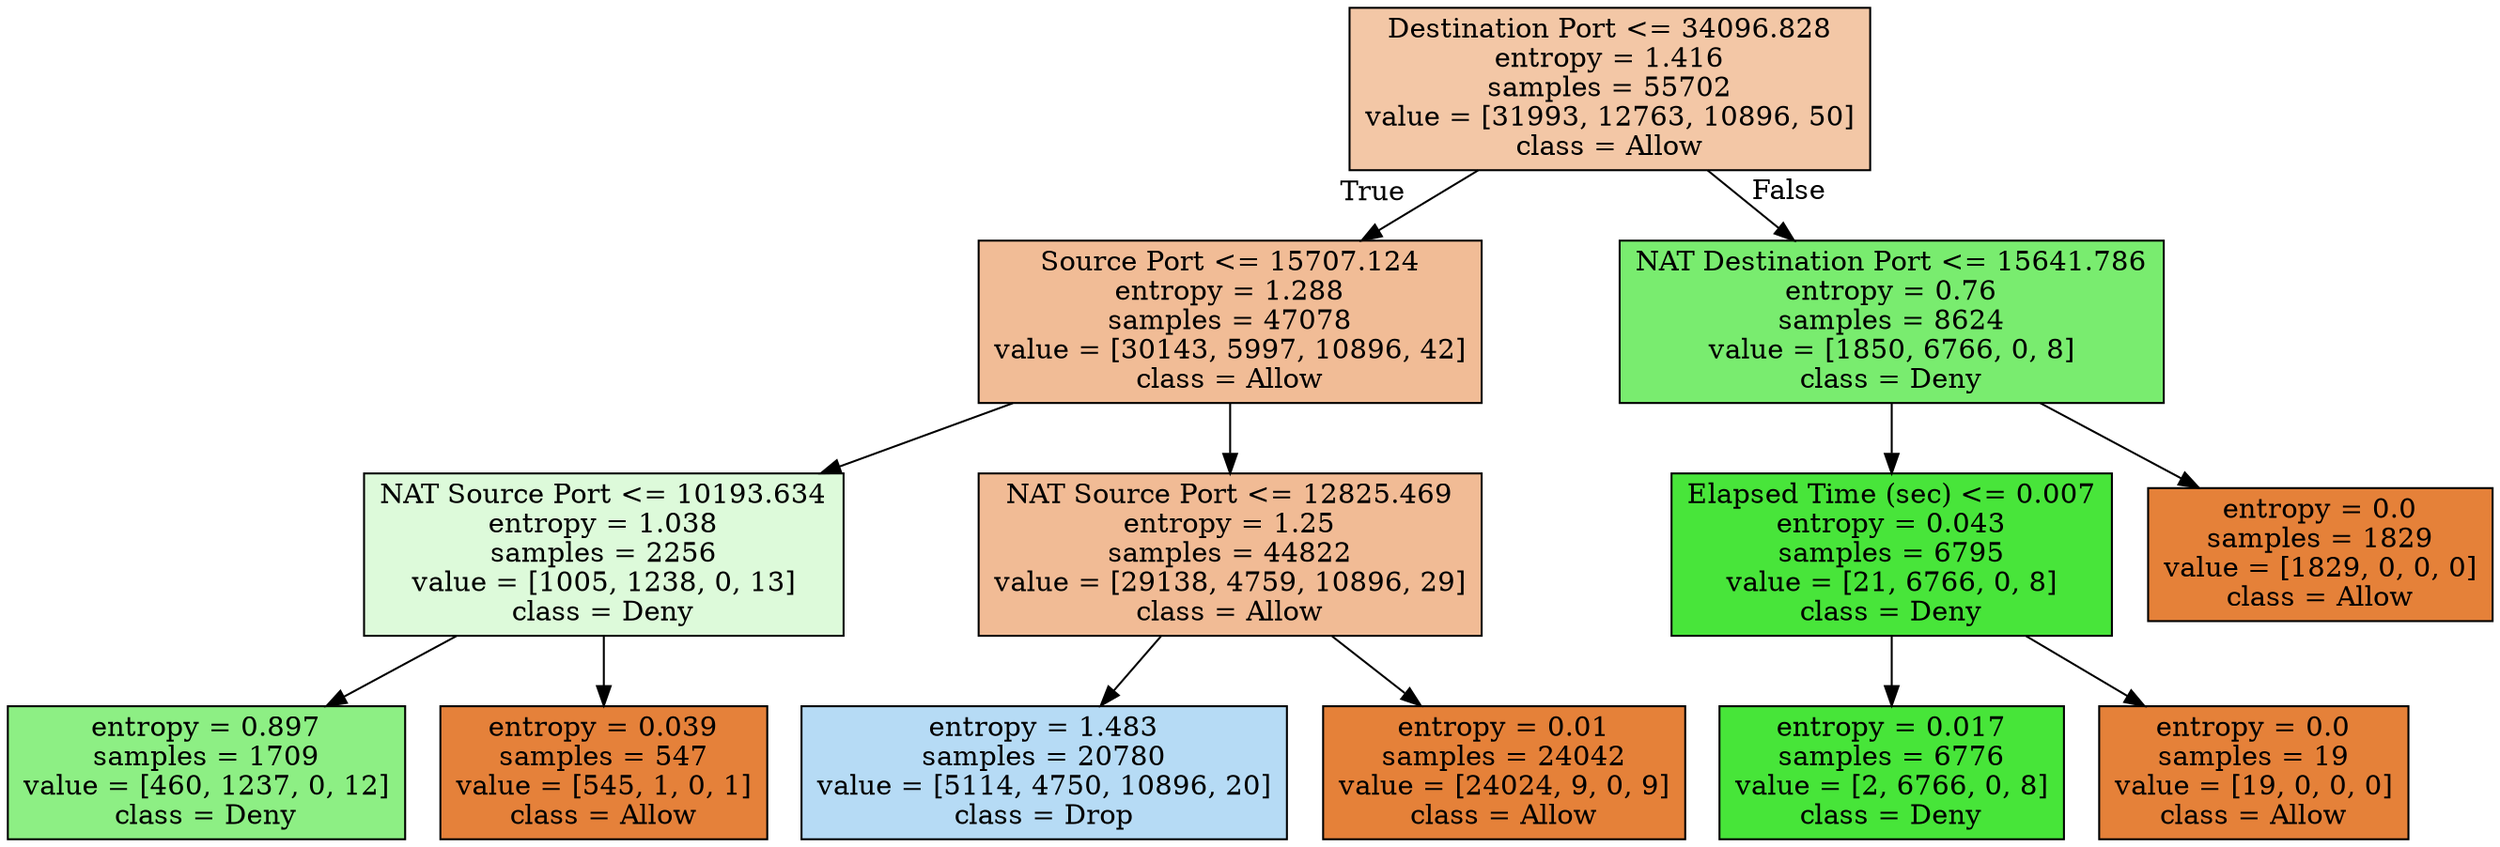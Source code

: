digraph Tree {
node [shape=box, style="filled", color="black"] ;
0 [label="Destination Port <= 34096.828\nentropy = 1.416\nsamples = 55702\nvalue = [31993, 12763, 10896, 50]\nclass = Allow", fillcolor="#f3c7a6"] ;
1 [label="Source Port <= 15707.124\nentropy = 1.288\nsamples = 47078\nvalue = [30143, 5997, 10896, 42]\nclass = Allow", fillcolor="#f1bc96"] ;
0 -> 1 [labeldistance=2.5, labelangle=45, headlabel="True"] ;
2 [label="NAT Source Port <= 10193.634\nentropy = 1.038\nsamples = 2256\nvalue = [1005, 1238, 0, 13]\nclass = Deny", fillcolor="#ddfada"] ;
1 -> 2 ;
3 [label="entropy = 0.897\nsamples = 1709\nvalue = [460, 1237, 0, 12]\nclass = Deny", fillcolor="#8def84"] ;
2 -> 3 ;
4 [label="entropy = 0.039\nsamples = 547\nvalue = [545, 1, 0, 1]\nclass = Allow", fillcolor="#e5813a"] ;
2 -> 4 ;
5 [label="NAT Source Port <= 12825.469\nentropy = 1.25\nsamples = 44822\nvalue = [29138, 4759, 10896, 29]\nclass = Allow", fillcolor="#f1bb95"] ;
1 -> 5 ;
6 [label="entropy = 1.483\nsamples = 20780\nvalue = [5114, 4750, 10896, 20]\nclass = Drop", fillcolor="#b6dbf5"] ;
5 -> 6 ;
7 [label="entropy = 0.01\nsamples = 24042\nvalue = [24024, 9, 0, 9]\nclass = Allow", fillcolor="#e58139"] ;
5 -> 7 ;
8 [label="NAT Destination Port <= 15641.786\nentropy = 0.76\nsamples = 8624\nvalue = [1850, 6766, 0, 8]\nclass = Deny", fillcolor="#79ec6f"] ;
0 -> 8 [labeldistance=2.5, labelangle=-45, headlabel="False"] ;
9 [label="Elapsed Time (sec) <= 0.007\nentropy = 0.043\nsamples = 6795\nvalue = [21, 6766, 0, 8]\nclass = Deny", fillcolor="#48e53a"] ;
8 -> 9 ;
10 [label="entropy = 0.017\nsamples = 6776\nvalue = [2, 6766, 0, 8]\nclass = Deny", fillcolor="#47e539"] ;
9 -> 10 ;
11 [label="entropy = 0.0\nsamples = 19\nvalue = [19, 0, 0, 0]\nclass = Allow", fillcolor="#e58139"] ;
9 -> 11 ;
12 [label="entropy = 0.0\nsamples = 1829\nvalue = [1829, 0, 0, 0]\nclass = Allow", fillcolor="#e58139"] ;
8 -> 12 ;
}